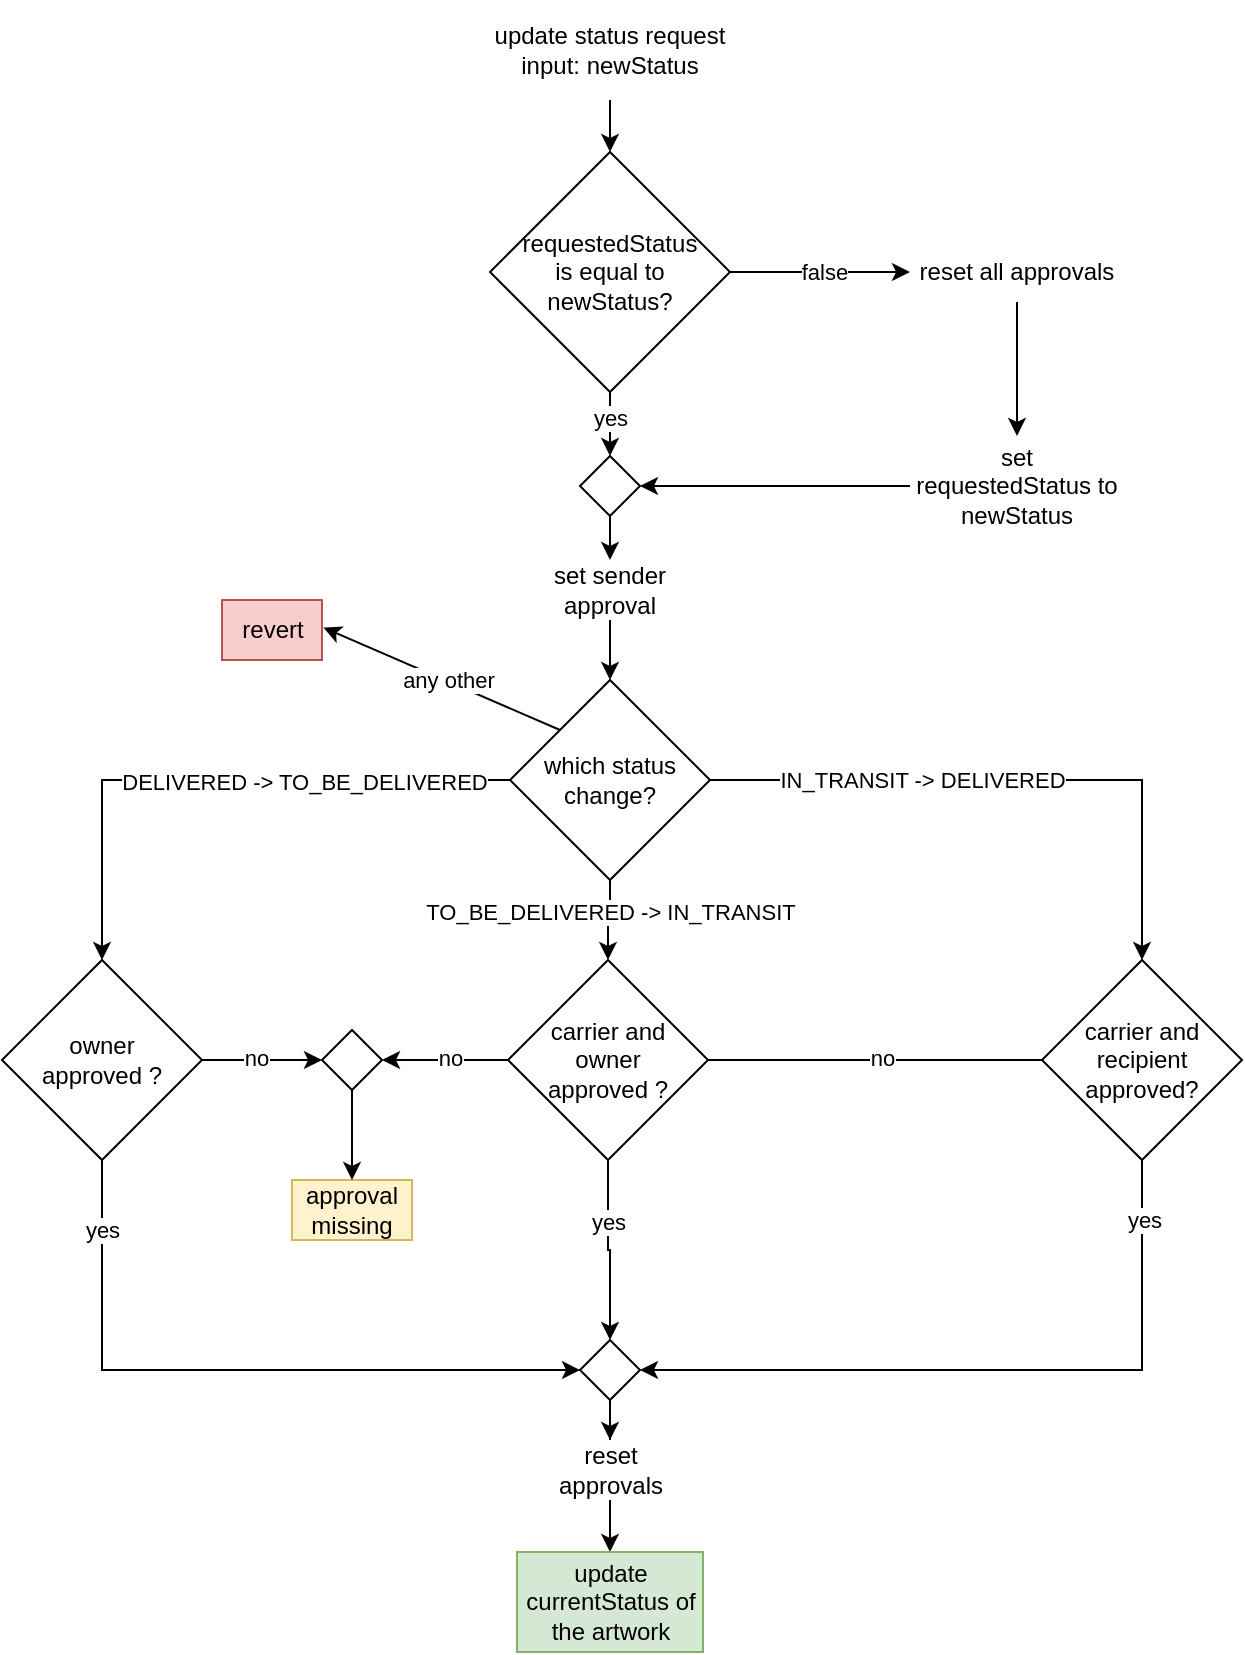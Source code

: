 <mxfile version="21.6.5" type="device">
  <diagram name="Seite-1" id="U3dY17I3DXSGzEJLcEB8">
    <mxGraphModel dx="960" dy="1463" grid="1" gridSize="10" guides="1" tooltips="1" connect="1" arrows="1" fold="1" page="1" pageScale="1" pageWidth="827" pageHeight="1169" math="0" shadow="0">
      <root>
        <mxCell id="0" />
        <mxCell id="1" parent="0" />
        <mxCell id="JLBDE2m9S7MyqyU1WTmx-3" style="edgeStyle=orthogonalEdgeStyle;rounded=0;orthogonalLoop=1;jettySize=auto;html=1;entryX=0.5;entryY=0;entryDx=0;entryDy=0;" edge="1" parent="1" source="JLBDE2m9S7MyqyU1WTmx-1" target="JLBDE2m9S7MyqyU1WTmx-4">
          <mxGeometry relative="1" as="geometry">
            <mxPoint x="406.5" y="261" as="targetPoint" />
          </mxGeometry>
        </mxCell>
        <mxCell id="JLBDE2m9S7MyqyU1WTmx-1" value="update status request&lt;br&gt;input: newStatus" style="text;html=1;strokeColor=none;fillColor=none;align=center;verticalAlign=middle;whiteSpace=wrap;rounded=0;" vertex="1" parent="1">
          <mxGeometry x="340.13" y="171" width="133.75" height="50" as="geometry" />
        </mxCell>
        <mxCell id="JLBDE2m9S7MyqyU1WTmx-7" style="edgeStyle=orthogonalEdgeStyle;rounded=0;orthogonalLoop=1;jettySize=auto;html=1;entryX=0;entryY=0.5;entryDx=0;entryDy=0;" edge="1" parent="1" source="JLBDE2m9S7MyqyU1WTmx-4" target="JLBDE2m9S7MyqyU1WTmx-10">
          <mxGeometry relative="1" as="geometry">
            <mxPoint x="513" y="341" as="targetPoint" />
            <Array as="points">
              <mxPoint x="503" y="307" />
              <mxPoint x="503" y="307" />
            </Array>
          </mxGeometry>
        </mxCell>
        <mxCell id="JLBDE2m9S7MyqyU1WTmx-8" value="false" style="edgeLabel;html=1;align=center;verticalAlign=middle;resizable=0;points=[];" vertex="1" connectable="0" parent="JLBDE2m9S7MyqyU1WTmx-7">
          <mxGeometry x="0.188" y="1" relative="1" as="geometry">
            <mxPoint x="-7" y="1" as="offset" />
          </mxGeometry>
        </mxCell>
        <mxCell id="JLBDE2m9S7MyqyU1WTmx-71" style="edgeStyle=orthogonalEdgeStyle;rounded=0;orthogonalLoop=1;jettySize=auto;html=1;entryX=0.5;entryY=0;entryDx=0;entryDy=0;" edge="1" parent="1" source="JLBDE2m9S7MyqyU1WTmx-4" target="JLBDE2m9S7MyqyU1WTmx-66">
          <mxGeometry relative="1" as="geometry" />
        </mxCell>
        <mxCell id="JLBDE2m9S7MyqyU1WTmx-73" value="yes" style="edgeLabel;html=1;align=center;verticalAlign=middle;resizable=0;points=[];" vertex="1" connectable="0" parent="JLBDE2m9S7MyqyU1WTmx-71">
          <mxGeometry x="0.193" relative="1" as="geometry">
            <mxPoint as="offset" />
          </mxGeometry>
        </mxCell>
        <mxCell id="JLBDE2m9S7MyqyU1WTmx-4" value="requestedStatus&lt;br&gt;is equal to newStatus?" style="rhombus;whiteSpace=wrap;html=1;aspect=fixed;" vertex="1" parent="1">
          <mxGeometry x="347" y="247" width="120" height="120" as="geometry" />
        </mxCell>
        <mxCell id="JLBDE2m9S7MyqyU1WTmx-74" style="edgeStyle=orthogonalEdgeStyle;rounded=0;orthogonalLoop=1;jettySize=auto;html=1;entryX=1;entryY=0.5;entryDx=0;entryDy=0;" edge="1" parent="1" source="JLBDE2m9S7MyqyU1WTmx-9" target="JLBDE2m9S7MyqyU1WTmx-66">
          <mxGeometry relative="1" as="geometry" />
        </mxCell>
        <mxCell id="JLBDE2m9S7MyqyU1WTmx-9" value="set requestedStatus to newStatus" style="text;html=1;strokeColor=none;fillColor=none;align=center;verticalAlign=middle;whiteSpace=wrap;rounded=0;" vertex="1" parent="1">
          <mxGeometry x="557" y="389" width="107" height="50" as="geometry" />
        </mxCell>
        <mxCell id="JLBDE2m9S7MyqyU1WTmx-12" style="edgeStyle=orthogonalEdgeStyle;rounded=0;orthogonalLoop=1;jettySize=auto;html=1;entryX=0.5;entryY=0;entryDx=0;entryDy=0;" edge="1" parent="1" source="JLBDE2m9S7MyqyU1WTmx-10" target="JLBDE2m9S7MyqyU1WTmx-9">
          <mxGeometry relative="1" as="geometry" />
        </mxCell>
        <mxCell id="JLBDE2m9S7MyqyU1WTmx-10" value="reset all approvals" style="text;html=1;strokeColor=none;fillColor=none;align=center;verticalAlign=middle;whiteSpace=wrap;rounded=0;" vertex="1" parent="1">
          <mxGeometry x="557" y="292" width="107" height="30" as="geometry" />
        </mxCell>
        <mxCell id="JLBDE2m9S7MyqyU1WTmx-14" style="edgeStyle=orthogonalEdgeStyle;rounded=0;orthogonalLoop=1;jettySize=auto;html=1;exitX=0.5;exitY=1;exitDx=0;exitDy=0;entryX=0.5;entryY=0;entryDx=0;entryDy=0;" edge="1" parent="1" source="JLBDE2m9S7MyqyU1WTmx-13" target="JLBDE2m9S7MyqyU1WTmx-29">
          <mxGeometry relative="1" as="geometry">
            <mxPoint x="407.348" y="661" as="targetPoint" />
          </mxGeometry>
        </mxCell>
        <mxCell id="JLBDE2m9S7MyqyU1WTmx-15" value="TO_BE_DELIVERED -&amp;gt; IN_TRANSIT" style="edgeLabel;html=1;align=center;verticalAlign=middle;resizable=0;points=[];" vertex="1" connectable="0" parent="JLBDE2m9S7MyqyU1WTmx-14">
          <mxGeometry x="-0.23" relative="1" as="geometry">
            <mxPoint as="offset" />
          </mxGeometry>
        </mxCell>
        <mxCell id="JLBDE2m9S7MyqyU1WTmx-16" style="edgeStyle=orthogonalEdgeStyle;rounded=0;orthogonalLoop=1;jettySize=auto;html=1;entryX=0.5;entryY=0;entryDx=0;entryDy=0;" edge="1" parent="1" source="JLBDE2m9S7MyqyU1WTmx-13" target="JLBDE2m9S7MyqyU1WTmx-30">
          <mxGeometry relative="1" as="geometry">
            <mxPoint x="643" y="661" as="targetPoint" />
          </mxGeometry>
        </mxCell>
        <mxCell id="JLBDE2m9S7MyqyU1WTmx-17" value="IN_TRANSIT -&amp;gt; DELIVERED" style="edgeLabel;html=1;align=center;verticalAlign=middle;resizable=0;points=[];" vertex="1" connectable="0" parent="JLBDE2m9S7MyqyU1WTmx-16">
          <mxGeometry x="0.148" relative="1" as="geometry">
            <mxPoint x="-70" as="offset" />
          </mxGeometry>
        </mxCell>
        <mxCell id="JLBDE2m9S7MyqyU1WTmx-18" style="edgeStyle=orthogonalEdgeStyle;rounded=0;orthogonalLoop=1;jettySize=auto;html=1;entryX=0.5;entryY=0;entryDx=0;entryDy=0;" edge="1" parent="1" source="JLBDE2m9S7MyqyU1WTmx-13" target="JLBDE2m9S7MyqyU1WTmx-28">
          <mxGeometry relative="1" as="geometry">
            <mxPoint x="153" y="661" as="targetPoint" />
            <mxPoint x="397" y="551.0" as="sourcePoint" />
            <Array as="points">
              <mxPoint x="153" y="561" />
            </Array>
          </mxGeometry>
        </mxCell>
        <mxCell id="JLBDE2m9S7MyqyU1WTmx-25" value="revert" style="text;html=1;align=center;verticalAlign=middle;resizable=0;points=[];autosize=1;strokeColor=#b85450;fillColor=#f8cecc;" vertex="1" parent="1">
          <mxGeometry x="213" y="471" width="50" height="30" as="geometry" />
        </mxCell>
        <mxCell id="JLBDE2m9S7MyqyU1WTmx-32" style="edgeStyle=orthogonalEdgeStyle;rounded=0;orthogonalLoop=1;jettySize=auto;html=1;entryX=0;entryY=0.5;entryDx=0;entryDy=0;" edge="1" parent="1" source="JLBDE2m9S7MyqyU1WTmx-28" target="JLBDE2m9S7MyqyU1WTmx-78">
          <mxGeometry relative="1" as="geometry">
            <Array as="points">
              <mxPoint x="153" y="856" />
            </Array>
          </mxGeometry>
        </mxCell>
        <mxCell id="JLBDE2m9S7MyqyU1WTmx-37" value="yes" style="edgeLabel;html=1;align=center;verticalAlign=middle;resizable=0;points=[];" vertex="1" connectable="0" parent="JLBDE2m9S7MyqyU1WTmx-32">
          <mxGeometry x="-0.631" y="2" relative="1" as="geometry">
            <mxPoint x="-2" y="-29" as="offset" />
          </mxGeometry>
        </mxCell>
        <mxCell id="JLBDE2m9S7MyqyU1WTmx-41" style="edgeStyle=orthogonalEdgeStyle;rounded=0;orthogonalLoop=1;jettySize=auto;html=1;entryX=0;entryY=0.5;entryDx=0;entryDy=0;" edge="1" parent="1" source="JLBDE2m9S7MyqyU1WTmx-28" target="JLBDE2m9S7MyqyU1WTmx-64">
          <mxGeometry relative="1" as="geometry">
            <mxPoint x="231.5" y="696.0" as="targetPoint" />
          </mxGeometry>
        </mxCell>
        <mxCell id="JLBDE2m9S7MyqyU1WTmx-42" value="no" style="edgeLabel;html=1;align=center;verticalAlign=middle;resizable=0;points=[];" vertex="1" connectable="0" parent="JLBDE2m9S7MyqyU1WTmx-41">
          <mxGeometry x="-0.098" y="-3" relative="1" as="geometry">
            <mxPoint y="-4" as="offset" />
          </mxGeometry>
        </mxCell>
        <mxCell id="JLBDE2m9S7MyqyU1WTmx-28" value="owner&lt;br&gt;approved ?" style="rhombus;whiteSpace=wrap;html=1;spacing=0;fontSize=12;" vertex="1" parent="1">
          <mxGeometry x="103" y="651" width="100" height="100" as="geometry" />
        </mxCell>
        <mxCell id="JLBDE2m9S7MyqyU1WTmx-34" style="edgeStyle=orthogonalEdgeStyle;rounded=0;orthogonalLoop=1;jettySize=auto;html=1;entryX=1;entryY=0.5;entryDx=0;entryDy=0;exitX=0.5;exitY=1;exitDx=0;exitDy=0;" edge="1" parent="1" source="JLBDE2m9S7MyqyU1WTmx-30" target="JLBDE2m9S7MyqyU1WTmx-78">
          <mxGeometry relative="1" as="geometry">
            <Array as="points">
              <mxPoint x="673" y="856" />
            </Array>
          </mxGeometry>
        </mxCell>
        <mxCell id="JLBDE2m9S7MyqyU1WTmx-38" value="yes" style="edgeLabel;html=1;align=center;verticalAlign=middle;resizable=0;points=[];" vertex="1" connectable="0" parent="JLBDE2m9S7MyqyU1WTmx-34">
          <mxGeometry x="-0.009" relative="1" as="geometry">
            <mxPoint x="72" y="-75" as="offset" />
          </mxGeometry>
        </mxCell>
        <mxCell id="JLBDE2m9S7MyqyU1WTmx-43" style="edgeStyle=orthogonalEdgeStyle;rounded=0;orthogonalLoop=1;jettySize=auto;html=1;entryX=1;entryY=0.5;entryDx=0;entryDy=0;" edge="1" parent="1" source="JLBDE2m9S7MyqyU1WTmx-30" target="JLBDE2m9S7MyqyU1WTmx-64">
          <mxGeometry relative="1" as="geometry">
            <mxPoint x="343.15" y="696.6" as="targetPoint" />
            <Array as="points" />
          </mxGeometry>
        </mxCell>
        <mxCell id="JLBDE2m9S7MyqyU1WTmx-47" value="no" style="edgeLabel;html=1;align=center;verticalAlign=middle;resizable=0;points=[];" vertex="1" connectable="0" parent="JLBDE2m9S7MyqyU1WTmx-43">
          <mxGeometry x="-0.671" relative="1" as="geometry">
            <mxPoint x="-26" y="-1" as="offset" />
          </mxGeometry>
        </mxCell>
        <mxCell id="JLBDE2m9S7MyqyU1WTmx-48" value="no" style="edgeLabel;html=1;align=center;verticalAlign=middle;resizable=0;points=[];" vertex="1" connectable="0" parent="JLBDE2m9S7MyqyU1WTmx-43">
          <mxGeometry x="0.642" relative="1" as="geometry">
            <mxPoint x="-25" y="-1" as="offset" />
          </mxGeometry>
        </mxCell>
        <mxCell id="JLBDE2m9S7MyqyU1WTmx-30" value="carrier and recipient approved?" style="rhombus;whiteSpace=wrap;html=1;" vertex="1" parent="1">
          <mxGeometry x="623" y="651" width="100" height="100" as="geometry" />
        </mxCell>
        <mxCell id="JLBDE2m9S7MyqyU1WTmx-52" style="edgeStyle=orthogonalEdgeStyle;rounded=0;orthogonalLoop=1;jettySize=auto;html=1;entryX=0.5;entryY=0;entryDx=0;entryDy=0;" edge="1" parent="1" source="JLBDE2m9S7MyqyU1WTmx-31" target="JLBDE2m9S7MyqyU1WTmx-36">
          <mxGeometry relative="1" as="geometry" />
        </mxCell>
        <mxCell id="JLBDE2m9S7MyqyU1WTmx-31" value="reset approvals" style="text;html=1;strokeColor=none;fillColor=none;align=center;verticalAlign=middle;whiteSpace=wrap;rounded=0;spacing=5;" vertex="1" parent="1">
          <mxGeometry x="370.5" y="891" width="73" height="30" as="geometry" />
        </mxCell>
        <mxCell id="JLBDE2m9S7MyqyU1WTmx-36" value="update currentStatus of the artwork" style="text;html=1;strokeColor=#82b366;fillColor=#d5e8d4;align=center;verticalAlign=middle;whiteSpace=wrap;rounded=0;" vertex="1" parent="1">
          <mxGeometry x="360.5" y="947" width="93" height="50" as="geometry" />
        </mxCell>
        <mxCell id="JLBDE2m9S7MyqyU1WTmx-40" style="edgeStyle=orthogonalEdgeStyle;rounded=0;orthogonalLoop=1;jettySize=auto;html=1;entryX=0.5;entryY=0;entryDx=0;entryDy=0;" edge="1" parent="1" source="JLBDE2m9S7MyqyU1WTmx-39" target="JLBDE2m9S7MyqyU1WTmx-13">
          <mxGeometry relative="1" as="geometry" />
        </mxCell>
        <mxCell id="JLBDE2m9S7MyqyU1WTmx-39" value="set sender approval" style="text;html=1;strokeColor=none;fillColor=none;align=center;verticalAlign=middle;whiteSpace=wrap;rounded=0;" vertex="1" parent="1">
          <mxGeometry x="377" y="451" width="60" height="30" as="geometry" />
        </mxCell>
        <mxCell id="JLBDE2m9S7MyqyU1WTmx-53" style="edgeStyle=orthogonalEdgeStyle;rounded=0;orthogonalLoop=1;jettySize=auto;html=1;entryX=0.5;entryY=0;entryDx=0;entryDy=0;" edge="1" parent="1" source="JLBDE2m9S7MyqyU1WTmx-29" target="JLBDE2m9S7MyqyU1WTmx-78">
          <mxGeometry relative="1" as="geometry">
            <Array as="points" />
          </mxGeometry>
        </mxCell>
        <mxCell id="JLBDE2m9S7MyqyU1WTmx-54" value="yes" style="edgeLabel;html=1;align=center;verticalAlign=middle;resizable=0;points=[];" vertex="1" connectable="0" parent="JLBDE2m9S7MyqyU1WTmx-53">
          <mxGeometry x="-0.289" relative="1" as="geometry">
            <mxPoint y="-2" as="offset" />
          </mxGeometry>
        </mxCell>
        <mxCell id="JLBDE2m9S7MyqyU1WTmx-29" value="carrier and&lt;br&gt;owner &lt;br&gt;approved ?" style="rhombus;spacing=0;html=1;whiteSpace=wrap;" vertex="1" parent="1">
          <mxGeometry x="356" y="651" width="100" height="100" as="geometry" />
        </mxCell>
        <mxCell id="JLBDE2m9S7MyqyU1WTmx-49" value="approval missing" style="text;html=1;strokeColor=#d6b656;fillColor=#fff2cc;align=center;verticalAlign=middle;whiteSpace=wrap;rounded=0;" vertex="1" parent="1">
          <mxGeometry x="248" y="761" width="60" height="30" as="geometry" />
        </mxCell>
        <mxCell id="JLBDE2m9S7MyqyU1WTmx-59" value="" style="edgeStyle=orthogonalEdgeStyle;rounded=0;orthogonalLoop=1;jettySize=auto;html=1;entryX=0.5;entryY=0;entryDx=0;entryDy=0;" edge="1" parent="1" target="JLBDE2m9S7MyqyU1WTmx-13">
          <mxGeometry relative="1" as="geometry">
            <mxPoint x="153" y="651" as="targetPoint" />
            <mxPoint x="397" y="551.0" as="sourcePoint" />
            <Array as="points" />
          </mxGeometry>
        </mxCell>
        <mxCell id="JLBDE2m9S7MyqyU1WTmx-60" value="DELIVERED -&amp;gt; TO_BE_DELIVERED" style="edgeLabel;html=1;align=center;verticalAlign=middle;resizable=0;points=[];" vertex="1" connectable="0" parent="JLBDE2m9S7MyqyU1WTmx-59">
          <mxGeometry x="-0.197" y="-1" relative="1" as="geometry">
            <mxPoint x="-154" y="-4" as="offset" />
          </mxGeometry>
        </mxCell>
        <mxCell id="JLBDE2m9S7MyqyU1WTmx-13" value="which status change?" style="rhombus;whiteSpace=wrap;html=1;" vertex="1" parent="1">
          <mxGeometry x="357" y="511" width="100" height="100" as="geometry" />
        </mxCell>
        <mxCell id="JLBDE2m9S7MyqyU1WTmx-61" value="" style="endArrow=classic;html=1;rounded=0;entryX=1.014;entryY=0.459;entryDx=0;entryDy=0;entryPerimeter=0;exitX=0;exitY=0;exitDx=0;exitDy=0;" edge="1" parent="1" source="JLBDE2m9S7MyqyU1WTmx-13" target="JLBDE2m9S7MyqyU1WTmx-25">
          <mxGeometry width="50" height="50" relative="1" as="geometry">
            <mxPoint x="433" y="521" as="sourcePoint" />
            <mxPoint x="483" y="471" as="targetPoint" />
          </mxGeometry>
        </mxCell>
        <mxCell id="JLBDE2m9S7MyqyU1WTmx-62" value="any other" style="edgeLabel;html=1;align=center;verticalAlign=middle;resizable=0;points=[];" vertex="1" connectable="0" parent="JLBDE2m9S7MyqyU1WTmx-61">
          <mxGeometry x="-0.035" y="-1" relative="1" as="geometry">
            <mxPoint as="offset" />
          </mxGeometry>
        </mxCell>
        <mxCell id="JLBDE2m9S7MyqyU1WTmx-65" style="edgeStyle=orthogonalEdgeStyle;rounded=0;orthogonalLoop=1;jettySize=auto;html=1;entryX=0.5;entryY=0;entryDx=0;entryDy=0;" edge="1" parent="1" source="JLBDE2m9S7MyqyU1WTmx-64" target="JLBDE2m9S7MyqyU1WTmx-49">
          <mxGeometry relative="1" as="geometry" />
        </mxCell>
        <mxCell id="JLBDE2m9S7MyqyU1WTmx-64" value="" style="rhombus;" vertex="1" parent="1">
          <mxGeometry x="263" y="686" width="30" height="30" as="geometry" />
        </mxCell>
        <mxCell id="JLBDE2m9S7MyqyU1WTmx-75" style="edgeStyle=orthogonalEdgeStyle;rounded=0;orthogonalLoop=1;jettySize=auto;html=1;entryX=0.5;entryY=0;entryDx=0;entryDy=0;" edge="1" parent="1" source="JLBDE2m9S7MyqyU1WTmx-66" target="JLBDE2m9S7MyqyU1WTmx-39">
          <mxGeometry relative="1" as="geometry" />
        </mxCell>
        <mxCell id="JLBDE2m9S7MyqyU1WTmx-66" value="" style="rhombus;" vertex="1" parent="1">
          <mxGeometry x="392" y="399" width="30" height="30" as="geometry" />
        </mxCell>
        <mxCell id="JLBDE2m9S7MyqyU1WTmx-80" style="edgeStyle=orthogonalEdgeStyle;rounded=0;orthogonalLoop=1;jettySize=auto;html=1;entryX=0.5;entryY=0;entryDx=0;entryDy=0;" edge="1" parent="1" source="JLBDE2m9S7MyqyU1WTmx-78" target="JLBDE2m9S7MyqyU1WTmx-31">
          <mxGeometry relative="1" as="geometry" />
        </mxCell>
        <mxCell id="JLBDE2m9S7MyqyU1WTmx-78" value="" style="rhombus;" vertex="1" parent="1">
          <mxGeometry x="392" y="841" width="30" height="30" as="geometry" />
        </mxCell>
      </root>
    </mxGraphModel>
  </diagram>
</mxfile>
